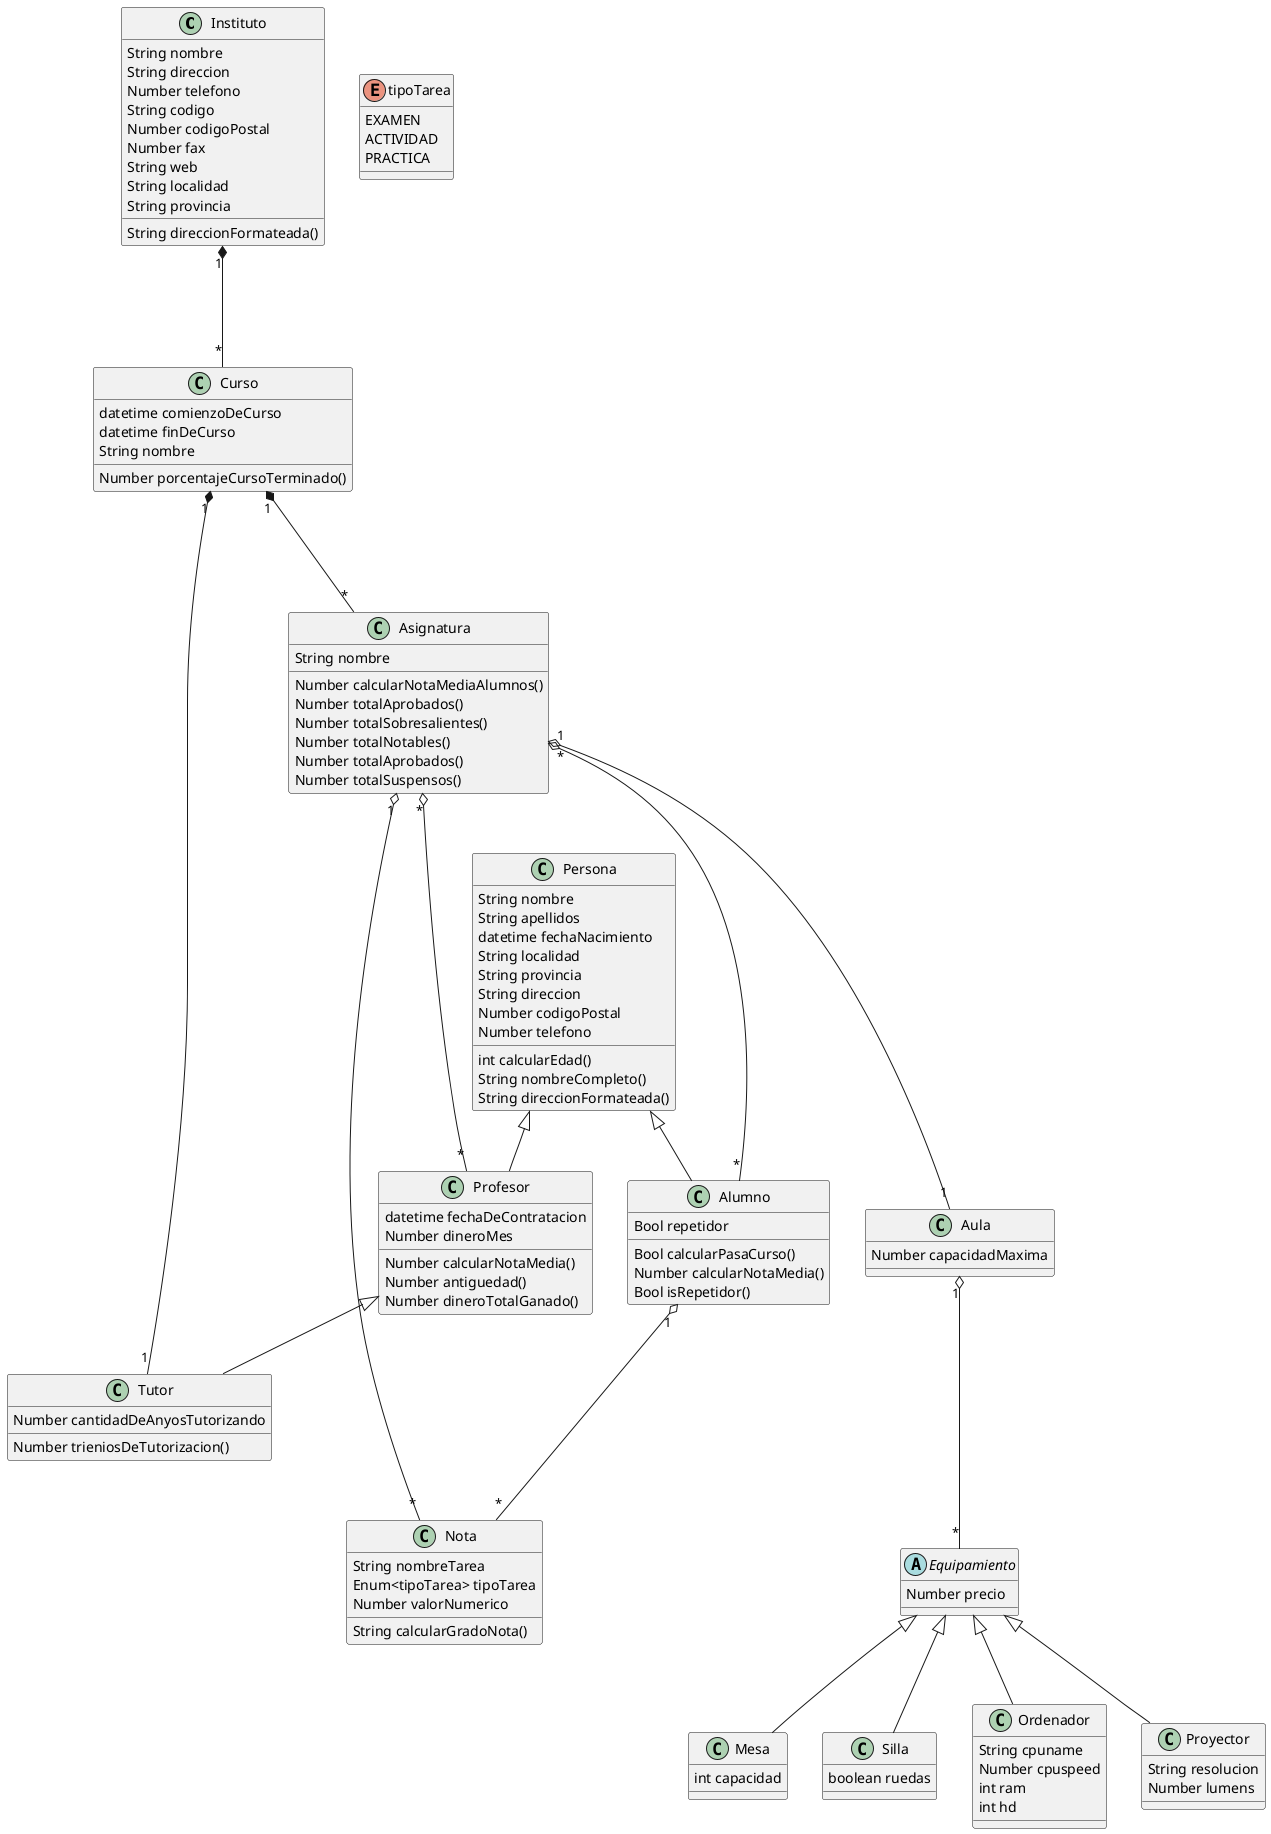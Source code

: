 @startuml DiagramaClases

Instituto "1" *--- "*" Curso
Curso "1" *--- "*" Asignatura
Curso  "1" *--- "1" Tutor
Asignatura "*" o--- "*" Profesor
Asignatura "*" o--- "*" Alumno
Asignatura "1" o--- "1" Aula
Aula "1" o--- "*" Equipamiento
Alumno "1" o--- "*" Nota
Asignatura "1" o--- "*" Nota

Persona <|-- Profesor
Persona <|-- Alumno
Profesor <|-- Tutor
Equipamiento <|-- Mesa
Equipamiento <|-- Silla
Equipamiento <|-- Ordenador
Equipamiento <|-- Proyector


class Persona {
    String nombre
    String apellidos
    datetime fechaNacimiento
    String localidad
    String provincia
    String direccion
    Number codigoPostal
    Number telefono
    int calcularEdad()
    String nombreCompleto()
    String direccionFormateada()
}
class Alumno {
    Bool repetidor
    Bool calcularPasaCurso()
    Number calcularNotaMedia()
    Bool isRepetidor()
}
class Profesor {
    datetime fechaDeContratacion
    Number dineroMes
    Number calcularNotaMedia()
    Number antiguedad()
    Number dineroTotalGanado()
}
class Tutor {
    Number cantidadDeAnyosTutorizando
    Number trieniosDeTutorizacion()
}
class Instituto {
    String nombre
    String direccion
    Number telefono
    String codigo
    Number codigoPostal
    Number fax
    String web
    String localidad
    String provincia
    String direccionFormateada()
}
class Asignatura {
    String nombre
    Number calcularNotaMediaAlumnos()
    Number totalAprobados()
    Number totalSobresalientes()
    Number totalNotables()
    Number totalAprobados()
    Number totalSuspensos()
    
}
class Curso {
    datetime comienzoDeCurso
    datetime finDeCurso
    String nombre
    Number porcentajeCursoTerminado()
}
class Aula {
    Number capacidadMaxima
    
}
class Nota {
    String nombreTarea
    Enum<tipoTarea> tipoTarea
    Number valorNumerico
    String calcularGradoNota()
}
enum tipoTarea {
  EXAMEN
  ACTIVIDAD
  PRACTICA
}
abstract Equipamiento {
    Number precio
}
class Mesa{
    int capacidad
}
class Silla{
    boolean ruedas
}
Class Proyector{
    String resolucion
    Number lumens 
}
Class Ordenador{
    String cpuname
    Number cpuspeed
    int ram
    int hd
}
@enduml